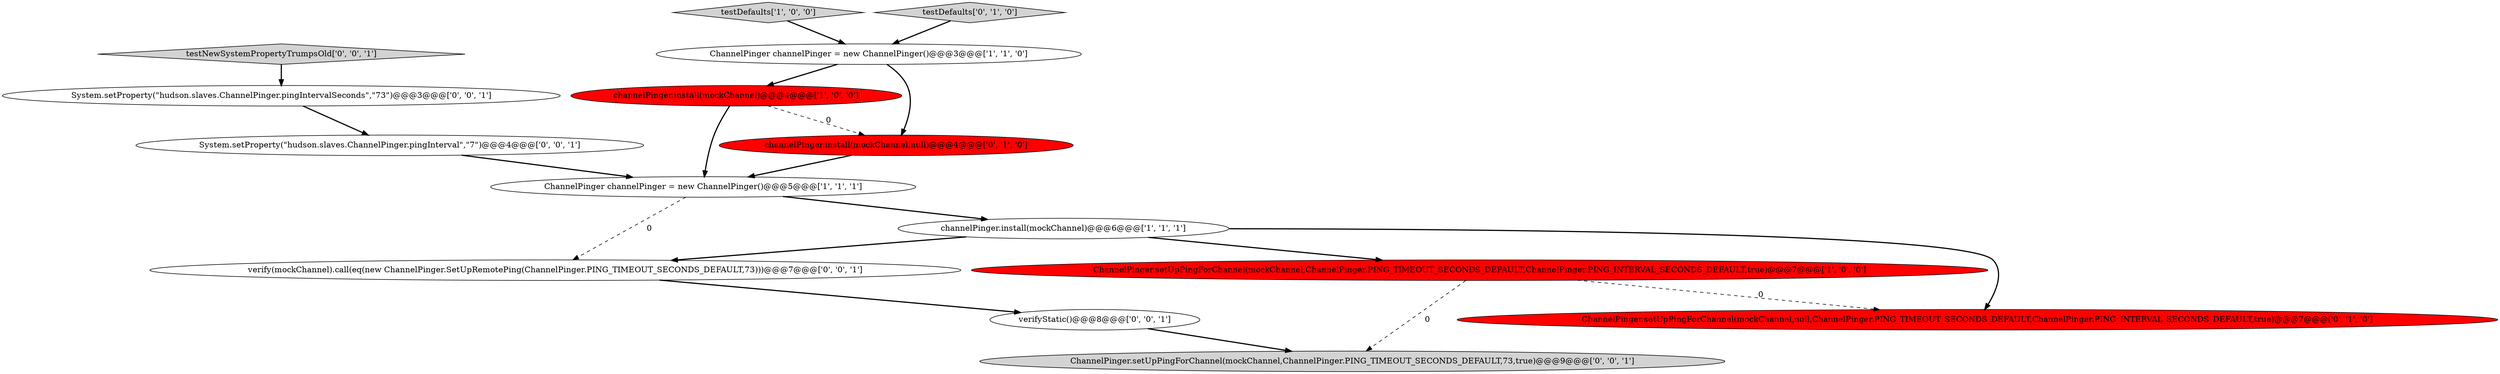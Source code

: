 digraph {
9 [style = filled, label = "ChannelPinger.setUpPingForChannel(mockChannel,ChannelPinger.PING_TIMEOUT_SECONDS_DEFAULT,73,true)@@@9@@@['0', '0', '1']", fillcolor = lightgray, shape = ellipse image = "AAA0AAABBB3BBB"];
11 [style = filled, label = "verify(mockChannel).call(eq(new ChannelPinger.SetUpRemotePing(ChannelPinger.PING_TIMEOUT_SECONDS_DEFAULT,73)))@@@7@@@['0', '0', '1']", fillcolor = white, shape = ellipse image = "AAA0AAABBB3BBB"];
1 [style = filled, label = "channelPinger.install(mockChannel)@@@6@@@['1', '1', '1']", fillcolor = white, shape = ellipse image = "AAA0AAABBB1BBB"];
10 [style = filled, label = "System.setProperty(\"hudson.slaves.ChannelPinger.pingIntervalSeconds\",\"73\")@@@3@@@['0', '0', '1']", fillcolor = white, shape = ellipse image = "AAA0AAABBB3BBB"];
3 [style = filled, label = "ChannelPinger.setUpPingForChannel(mockChannel,ChannelPinger.PING_TIMEOUT_SECONDS_DEFAULT,ChannelPinger.PING_INTERVAL_SECONDS_DEFAULT,true)@@@7@@@['1', '0', '0']", fillcolor = red, shape = ellipse image = "AAA1AAABBB1BBB"];
4 [style = filled, label = "testDefaults['1', '0', '0']", fillcolor = lightgray, shape = diamond image = "AAA0AAABBB1BBB"];
5 [style = filled, label = "ChannelPinger channelPinger = new ChannelPinger()@@@3@@@['1', '1', '0']", fillcolor = white, shape = ellipse image = "AAA0AAABBB1BBB"];
12 [style = filled, label = "System.setProperty(\"hudson.slaves.ChannelPinger.pingInterval\",\"7\")@@@4@@@['0', '0', '1']", fillcolor = white, shape = ellipse image = "AAA0AAABBB3BBB"];
2 [style = filled, label = "ChannelPinger channelPinger = new ChannelPinger()@@@5@@@['1', '1', '1']", fillcolor = white, shape = ellipse image = "AAA0AAABBB1BBB"];
6 [style = filled, label = "testDefaults['0', '1', '0']", fillcolor = lightgray, shape = diamond image = "AAA0AAABBB2BBB"];
13 [style = filled, label = "testNewSystemPropertyTrumpsOld['0', '0', '1']", fillcolor = lightgray, shape = diamond image = "AAA0AAABBB3BBB"];
14 [style = filled, label = "verifyStatic()@@@8@@@['0', '0', '1']", fillcolor = white, shape = ellipse image = "AAA0AAABBB3BBB"];
7 [style = filled, label = "ChannelPinger.setUpPingForChannel(mockChannel,null,ChannelPinger.PING_TIMEOUT_SECONDS_DEFAULT,ChannelPinger.PING_INTERVAL_SECONDS_DEFAULT,true)@@@7@@@['0', '1', '0']", fillcolor = red, shape = ellipse image = "AAA1AAABBB2BBB"];
0 [style = filled, label = "channelPinger.install(mockChannel)@@@4@@@['1', '0', '0']", fillcolor = red, shape = ellipse image = "AAA1AAABBB1BBB"];
8 [style = filled, label = "channelPinger.install(mockChannel,null)@@@4@@@['0', '1', '0']", fillcolor = red, shape = ellipse image = "AAA1AAABBB2BBB"];
1->3 [style = bold, label=""];
13->10 [style = bold, label=""];
0->8 [style = dashed, label="0"];
5->8 [style = bold, label=""];
6->5 [style = bold, label=""];
12->2 [style = bold, label=""];
14->9 [style = bold, label=""];
2->11 [style = dashed, label="0"];
5->0 [style = bold, label=""];
8->2 [style = bold, label=""];
3->9 [style = dashed, label="0"];
11->14 [style = bold, label=""];
10->12 [style = bold, label=""];
4->5 [style = bold, label=""];
1->7 [style = bold, label=""];
2->1 [style = bold, label=""];
3->7 [style = dashed, label="0"];
1->11 [style = bold, label=""];
0->2 [style = bold, label=""];
}
